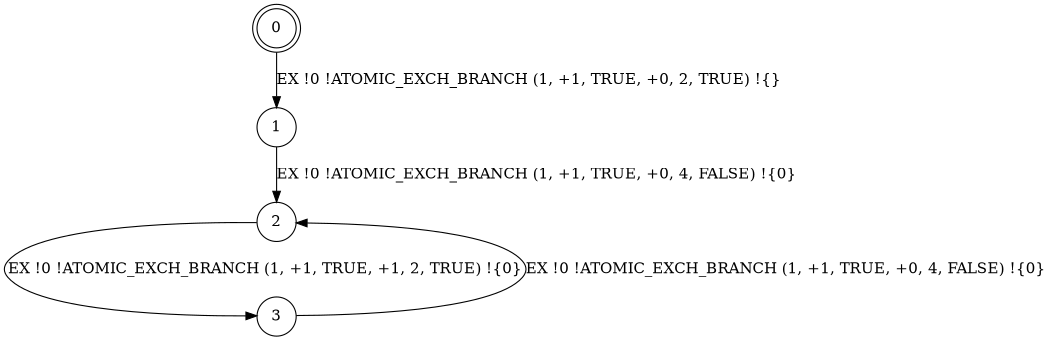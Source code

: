 digraph BCG {
size = "7, 10.5";
center = TRUE;
node [shape = circle];
0 [peripheries = 2];
0 -> 1 [label = "EX !0 !ATOMIC_EXCH_BRANCH (1, +1, TRUE, +0, 2, TRUE) !{}"];
1 -> 2 [label = "EX !0 !ATOMIC_EXCH_BRANCH (1, +1, TRUE, +0, 4, FALSE) !{0}"];
2 -> 3 [label = "EX !0 !ATOMIC_EXCH_BRANCH (1, +1, TRUE, +1, 2, TRUE) !{0}"];
3 -> 2 [label = "EX !0 !ATOMIC_EXCH_BRANCH (1, +1, TRUE, +0, 4, FALSE) !{0}"];
}
